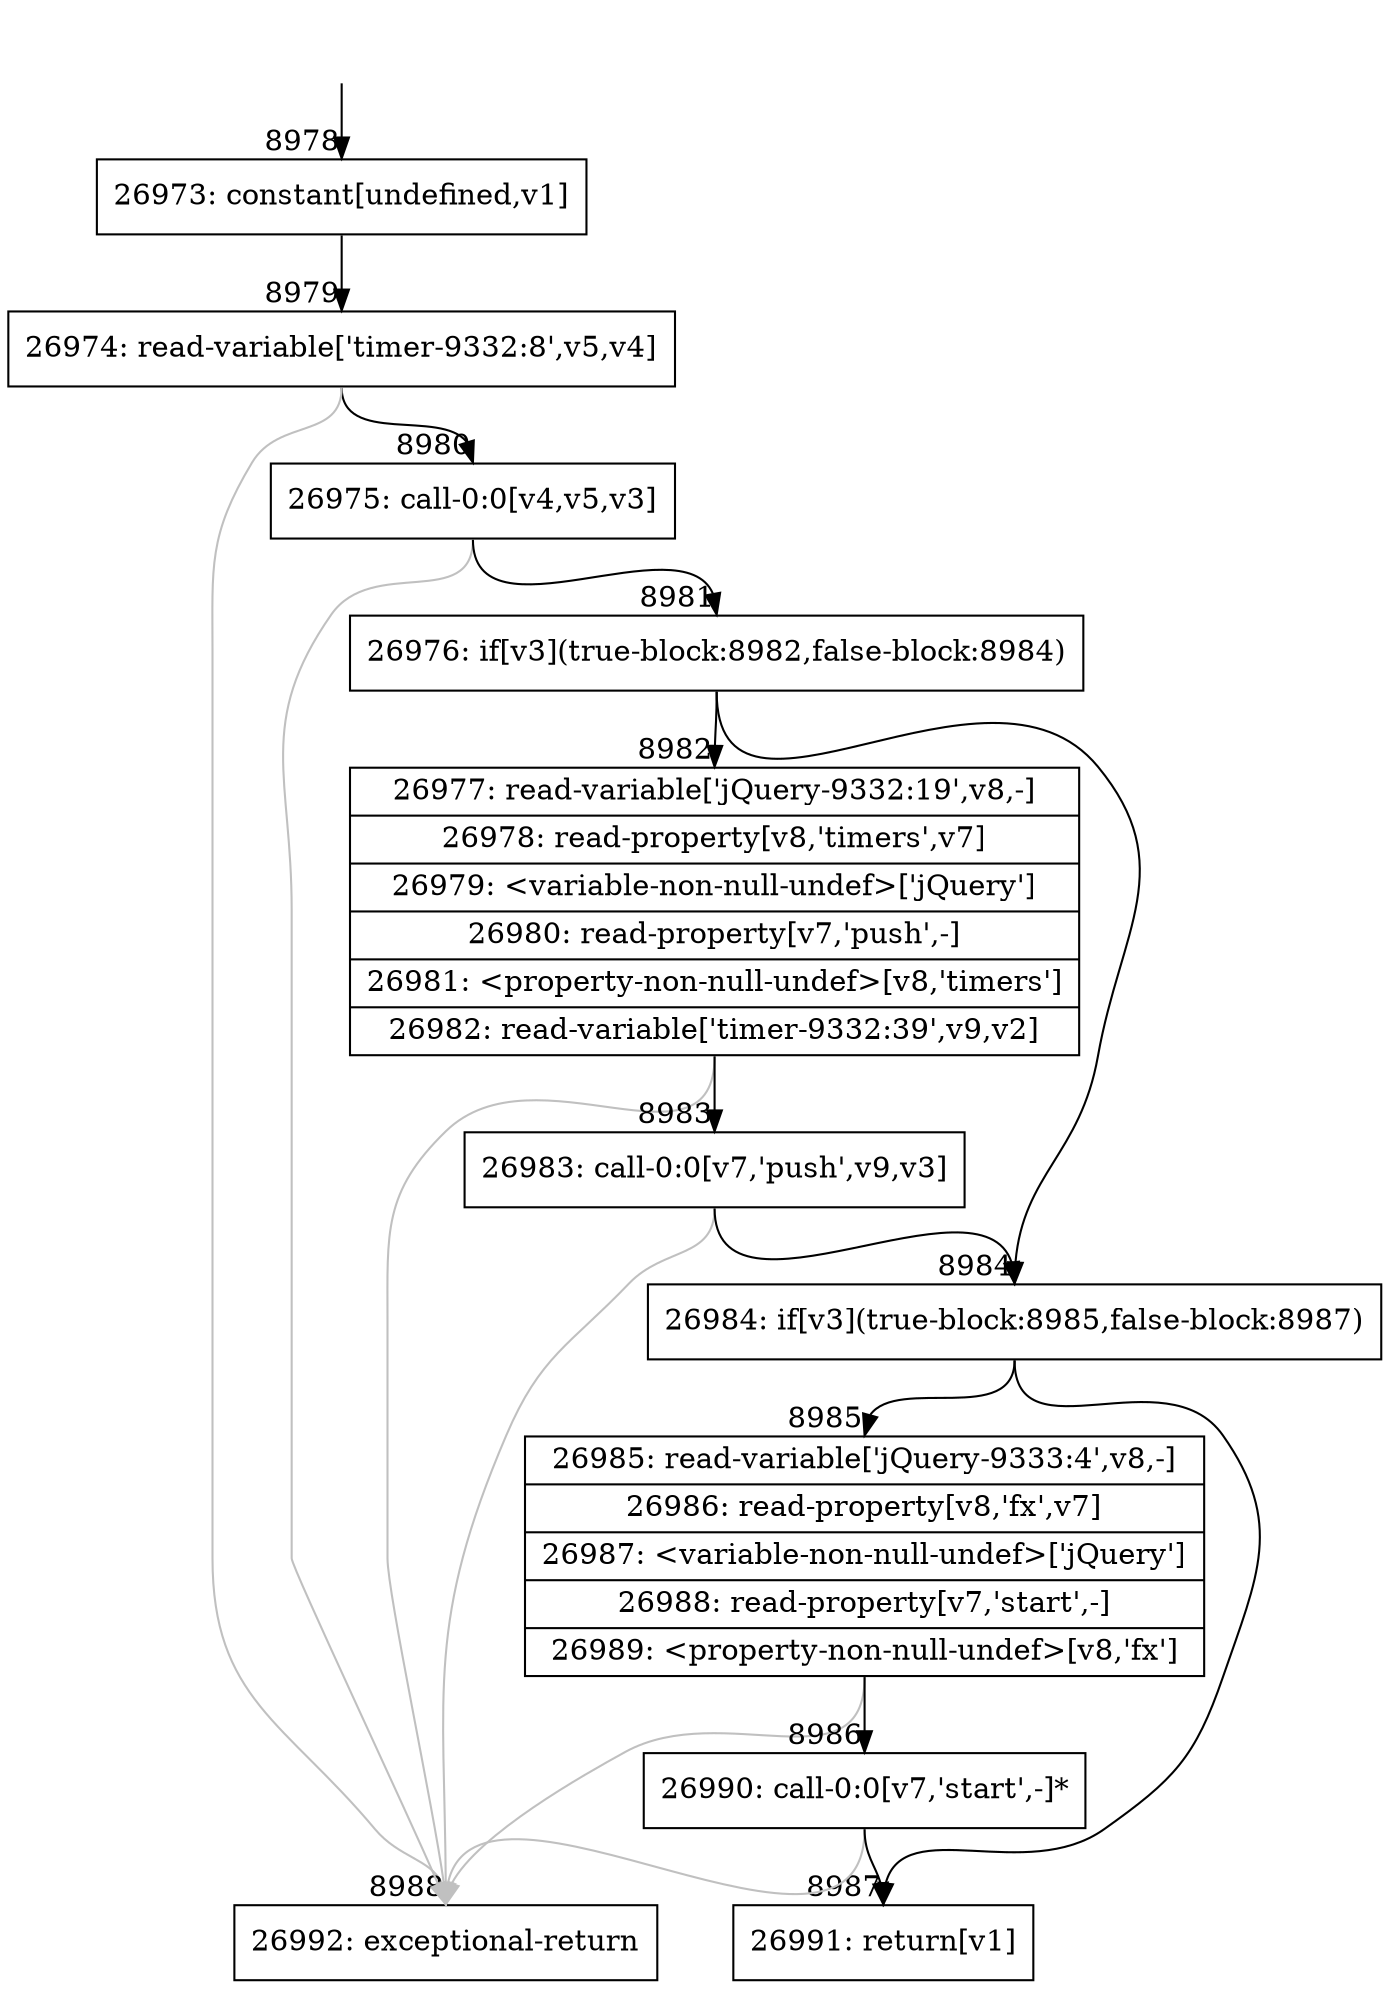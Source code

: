digraph {
rankdir="TD"
BB_entry559[shape=none,label=""];
BB_entry559 -> BB8978 [tailport=s, headport=n, headlabel="    8978"]
BB8978 [shape=record label="{26973: constant[undefined,v1]}" ] 
BB8978 -> BB8979 [tailport=s, headport=n, headlabel="      8979"]
BB8979 [shape=record label="{26974: read-variable['timer-9332:8',v5,v4]}" ] 
BB8979 -> BB8980 [tailport=s, headport=n, headlabel="      8980"]
BB8979 -> BB8988 [tailport=s, headport=n, color=gray, headlabel="      8988"]
BB8980 [shape=record label="{26975: call-0:0[v4,v5,v3]}" ] 
BB8980 -> BB8981 [tailport=s, headport=n, headlabel="      8981"]
BB8980 -> BB8988 [tailport=s, headport=n, color=gray]
BB8981 [shape=record label="{26976: if[v3](true-block:8982,false-block:8984)}" ] 
BB8981 -> BB8984 [tailport=s, headport=n, headlabel="      8984"]
BB8981 -> BB8982 [tailport=s, headport=n, headlabel="      8982"]
BB8982 [shape=record label="{26977: read-variable['jQuery-9332:19',v8,-]|26978: read-property[v8,'timers',v7]|26979: \<variable-non-null-undef\>['jQuery']|26980: read-property[v7,'push',-]|26981: \<property-non-null-undef\>[v8,'timers']|26982: read-variable['timer-9332:39',v9,v2]}" ] 
BB8982 -> BB8983 [tailport=s, headport=n, headlabel="      8983"]
BB8982 -> BB8988 [tailport=s, headport=n, color=gray]
BB8983 [shape=record label="{26983: call-0:0[v7,'push',v9,v3]}" ] 
BB8983 -> BB8984 [tailport=s, headport=n]
BB8983 -> BB8988 [tailport=s, headport=n, color=gray]
BB8984 [shape=record label="{26984: if[v3](true-block:8985,false-block:8987)}" ] 
BB8984 -> BB8985 [tailport=s, headport=n, headlabel="      8985"]
BB8984 -> BB8987 [tailport=s, headport=n, headlabel="      8987"]
BB8985 [shape=record label="{26985: read-variable['jQuery-9333:4',v8,-]|26986: read-property[v8,'fx',v7]|26987: \<variable-non-null-undef\>['jQuery']|26988: read-property[v7,'start',-]|26989: \<property-non-null-undef\>[v8,'fx']}" ] 
BB8985 -> BB8986 [tailport=s, headport=n, headlabel="      8986"]
BB8985 -> BB8988 [tailport=s, headport=n, color=gray]
BB8986 [shape=record label="{26990: call-0:0[v7,'start',-]*}" ] 
BB8986 -> BB8987 [tailport=s, headport=n]
BB8986 -> BB8988 [tailport=s, headport=n, color=gray]
BB8987 [shape=record label="{26991: return[v1]}" ] 
BB8988 [shape=record label="{26992: exceptional-return}" ] 
}
